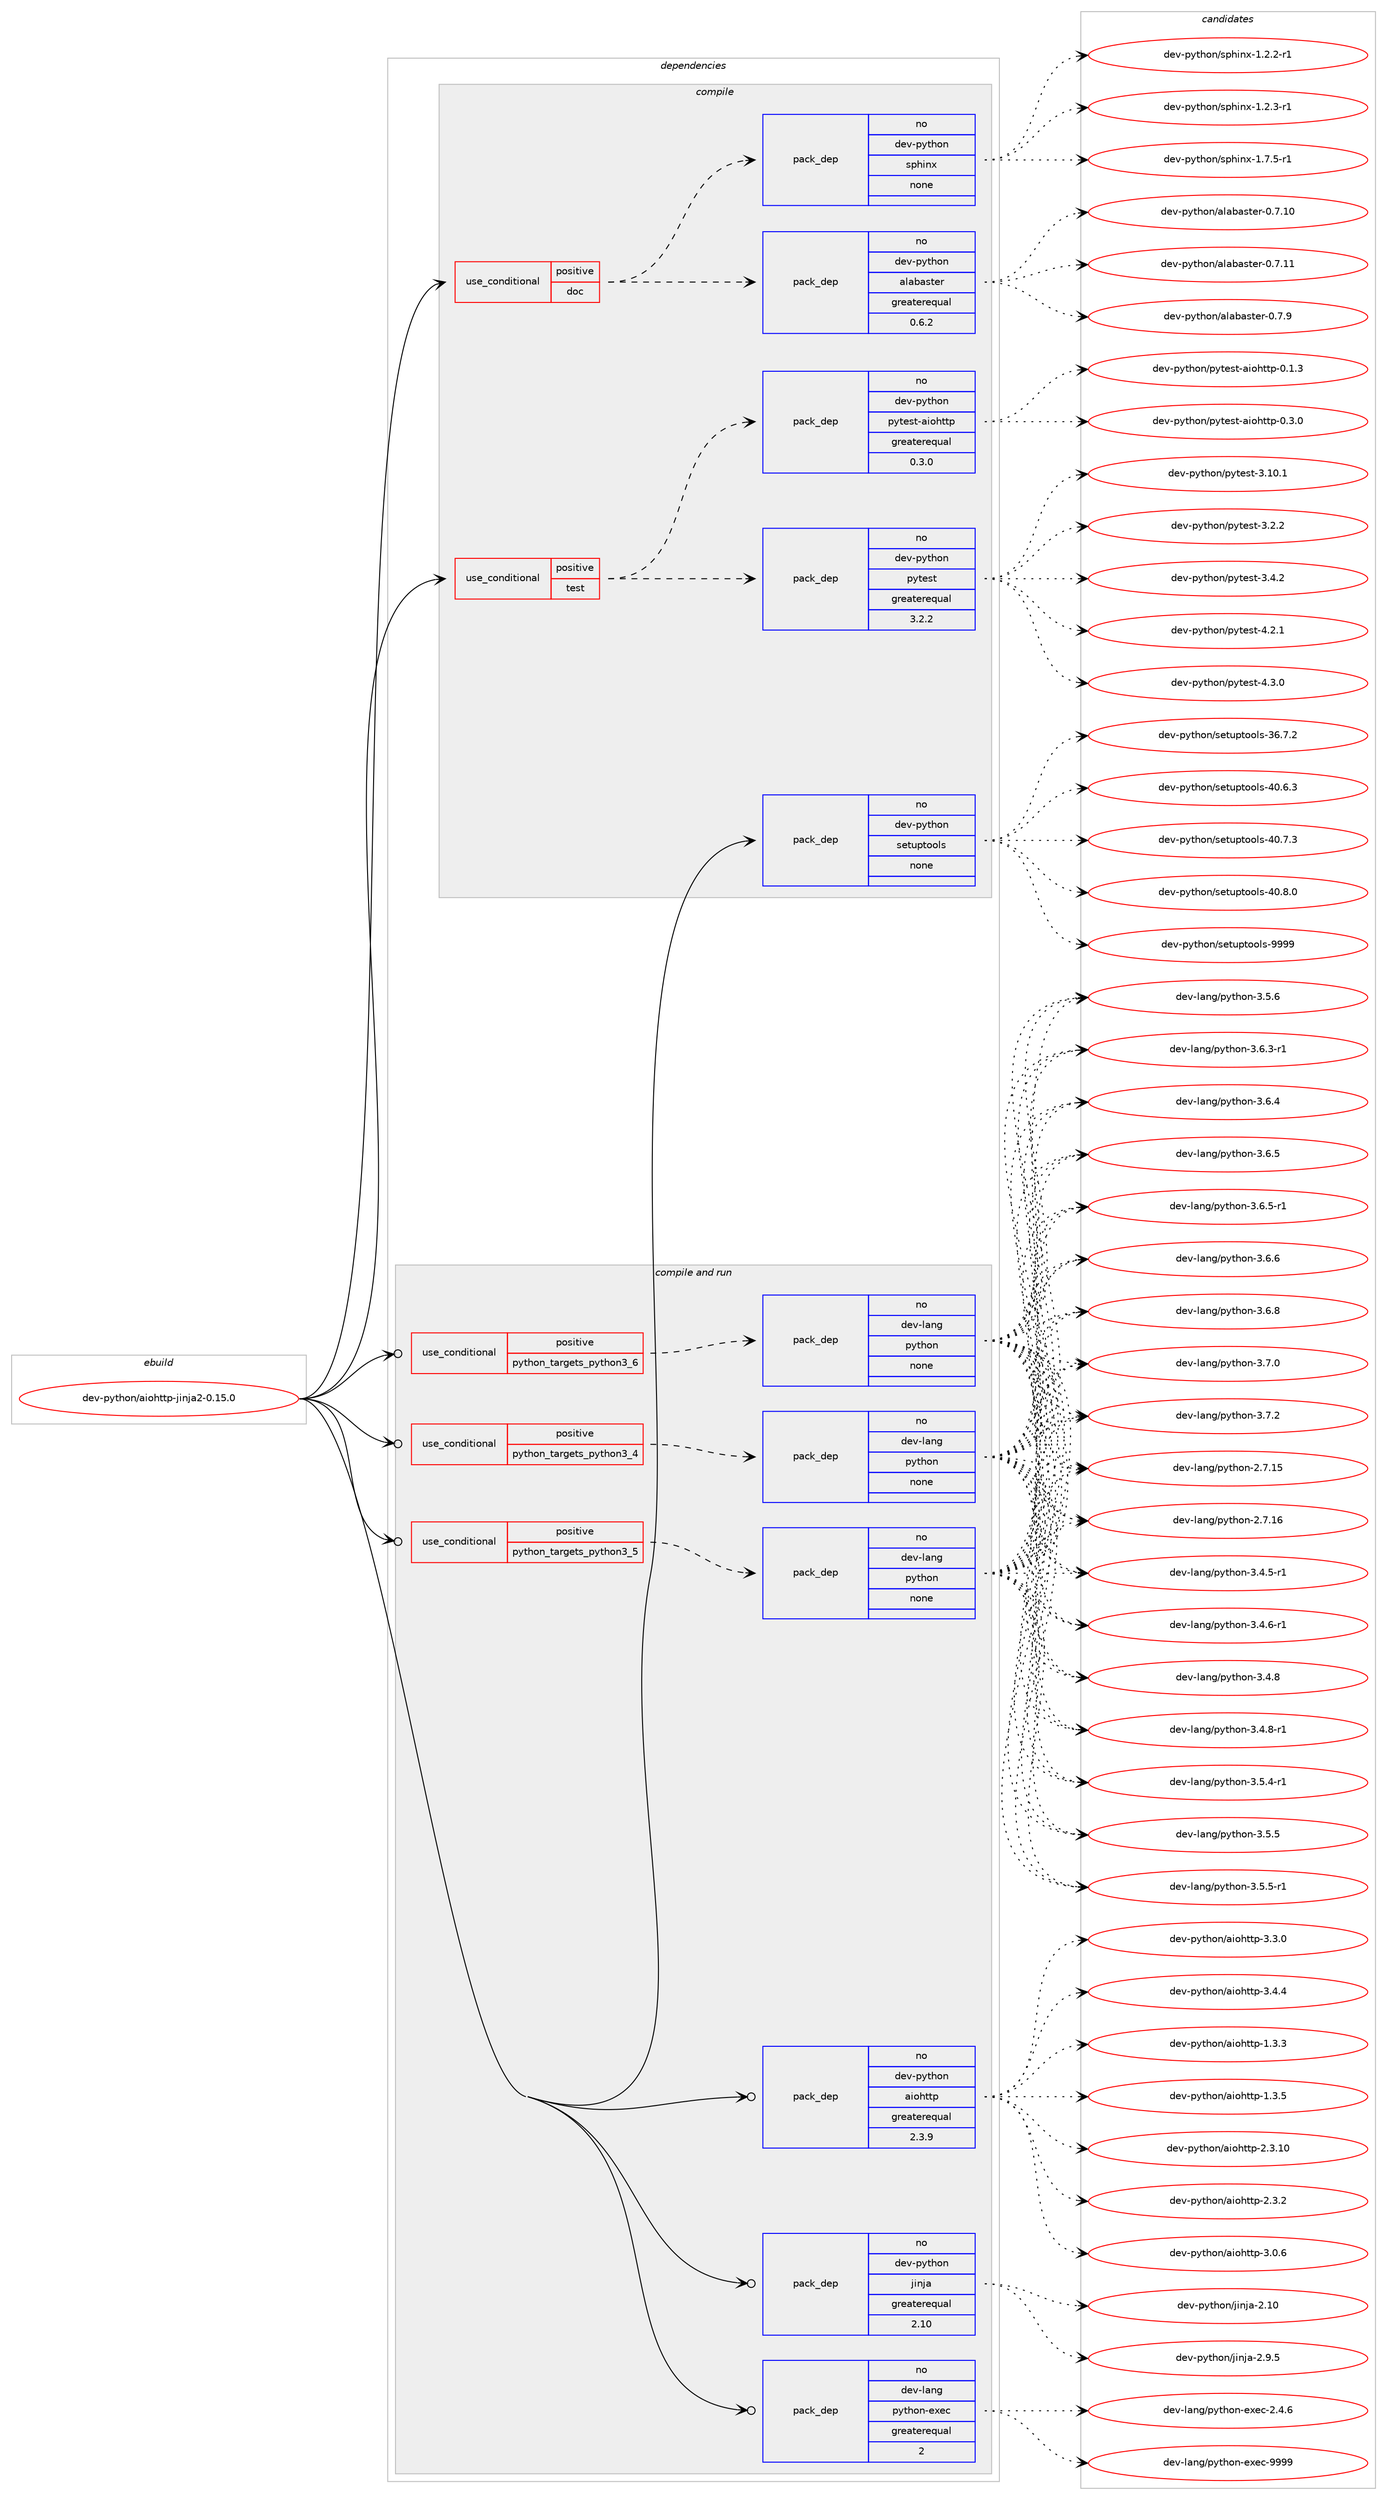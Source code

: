 digraph prolog {

# *************
# Graph options
# *************

newrank=true;
concentrate=true;
compound=true;
graph [rankdir=LR,fontname=Helvetica,fontsize=10,ranksep=1.5];#, ranksep=2.5, nodesep=0.2];
edge  [arrowhead=vee];
node  [fontname=Helvetica,fontsize=10];

# **********
# The ebuild
# **********

subgraph cluster_leftcol {
color=gray;
rank=same;
label=<<i>ebuild</i>>;
id [label="dev-python/aiohttp-jinja2-0.15.0", color=red, width=4, href="../dev-python/aiohttp-jinja2-0.15.0.svg"];
}

# ****************
# The dependencies
# ****************

subgraph cluster_midcol {
color=gray;
label=<<i>dependencies</i>>;
subgraph cluster_compile {
fillcolor="#eeeeee";
style=filled;
label=<<i>compile</i>>;
subgraph cond370647 {
dependency1397927 [label=<<TABLE BORDER="0" CELLBORDER="1" CELLSPACING="0" CELLPADDING="4"><TR><TD ROWSPAN="3" CELLPADDING="10">use_conditional</TD></TR><TR><TD>positive</TD></TR><TR><TD>doc</TD></TR></TABLE>>, shape=none, color=red];
subgraph pack1004055 {
dependency1397928 [label=<<TABLE BORDER="0" CELLBORDER="1" CELLSPACING="0" CELLPADDING="4" WIDTH="220"><TR><TD ROWSPAN="6" CELLPADDING="30">pack_dep</TD></TR><TR><TD WIDTH="110">no</TD></TR><TR><TD>dev-python</TD></TR><TR><TD>alabaster</TD></TR><TR><TD>greaterequal</TD></TR><TR><TD>0.6.2</TD></TR></TABLE>>, shape=none, color=blue];
}
dependency1397927:e -> dependency1397928:w [weight=20,style="dashed",arrowhead="vee"];
subgraph pack1004056 {
dependency1397929 [label=<<TABLE BORDER="0" CELLBORDER="1" CELLSPACING="0" CELLPADDING="4" WIDTH="220"><TR><TD ROWSPAN="6" CELLPADDING="30">pack_dep</TD></TR><TR><TD WIDTH="110">no</TD></TR><TR><TD>dev-python</TD></TR><TR><TD>sphinx</TD></TR><TR><TD>none</TD></TR><TR><TD></TD></TR></TABLE>>, shape=none, color=blue];
}
dependency1397927:e -> dependency1397929:w [weight=20,style="dashed",arrowhead="vee"];
}
id:e -> dependency1397927:w [weight=20,style="solid",arrowhead="vee"];
subgraph cond370648 {
dependency1397930 [label=<<TABLE BORDER="0" CELLBORDER="1" CELLSPACING="0" CELLPADDING="4"><TR><TD ROWSPAN="3" CELLPADDING="10">use_conditional</TD></TR><TR><TD>positive</TD></TR><TR><TD>test</TD></TR></TABLE>>, shape=none, color=red];
subgraph pack1004057 {
dependency1397931 [label=<<TABLE BORDER="0" CELLBORDER="1" CELLSPACING="0" CELLPADDING="4" WIDTH="220"><TR><TD ROWSPAN="6" CELLPADDING="30">pack_dep</TD></TR><TR><TD WIDTH="110">no</TD></TR><TR><TD>dev-python</TD></TR><TR><TD>pytest</TD></TR><TR><TD>greaterequal</TD></TR><TR><TD>3.2.2</TD></TR></TABLE>>, shape=none, color=blue];
}
dependency1397930:e -> dependency1397931:w [weight=20,style="dashed",arrowhead="vee"];
subgraph pack1004058 {
dependency1397932 [label=<<TABLE BORDER="0" CELLBORDER="1" CELLSPACING="0" CELLPADDING="4" WIDTH="220"><TR><TD ROWSPAN="6" CELLPADDING="30">pack_dep</TD></TR><TR><TD WIDTH="110">no</TD></TR><TR><TD>dev-python</TD></TR><TR><TD>pytest-aiohttp</TD></TR><TR><TD>greaterequal</TD></TR><TR><TD>0.3.0</TD></TR></TABLE>>, shape=none, color=blue];
}
dependency1397930:e -> dependency1397932:w [weight=20,style="dashed",arrowhead="vee"];
}
id:e -> dependency1397930:w [weight=20,style="solid",arrowhead="vee"];
subgraph pack1004059 {
dependency1397933 [label=<<TABLE BORDER="0" CELLBORDER="1" CELLSPACING="0" CELLPADDING="4" WIDTH="220"><TR><TD ROWSPAN="6" CELLPADDING="30">pack_dep</TD></TR><TR><TD WIDTH="110">no</TD></TR><TR><TD>dev-python</TD></TR><TR><TD>setuptools</TD></TR><TR><TD>none</TD></TR><TR><TD></TD></TR></TABLE>>, shape=none, color=blue];
}
id:e -> dependency1397933:w [weight=20,style="solid",arrowhead="vee"];
}
subgraph cluster_compileandrun {
fillcolor="#eeeeee";
style=filled;
label=<<i>compile and run</i>>;
subgraph cond370649 {
dependency1397934 [label=<<TABLE BORDER="0" CELLBORDER="1" CELLSPACING="0" CELLPADDING="4"><TR><TD ROWSPAN="3" CELLPADDING="10">use_conditional</TD></TR><TR><TD>positive</TD></TR><TR><TD>python_targets_python3_4</TD></TR></TABLE>>, shape=none, color=red];
subgraph pack1004060 {
dependency1397935 [label=<<TABLE BORDER="0" CELLBORDER="1" CELLSPACING="0" CELLPADDING="4" WIDTH="220"><TR><TD ROWSPAN="6" CELLPADDING="30">pack_dep</TD></TR><TR><TD WIDTH="110">no</TD></TR><TR><TD>dev-lang</TD></TR><TR><TD>python</TD></TR><TR><TD>none</TD></TR><TR><TD></TD></TR></TABLE>>, shape=none, color=blue];
}
dependency1397934:e -> dependency1397935:w [weight=20,style="dashed",arrowhead="vee"];
}
id:e -> dependency1397934:w [weight=20,style="solid",arrowhead="odotvee"];
subgraph cond370650 {
dependency1397936 [label=<<TABLE BORDER="0" CELLBORDER="1" CELLSPACING="0" CELLPADDING="4"><TR><TD ROWSPAN="3" CELLPADDING="10">use_conditional</TD></TR><TR><TD>positive</TD></TR><TR><TD>python_targets_python3_5</TD></TR></TABLE>>, shape=none, color=red];
subgraph pack1004061 {
dependency1397937 [label=<<TABLE BORDER="0" CELLBORDER="1" CELLSPACING="0" CELLPADDING="4" WIDTH="220"><TR><TD ROWSPAN="6" CELLPADDING="30">pack_dep</TD></TR><TR><TD WIDTH="110">no</TD></TR><TR><TD>dev-lang</TD></TR><TR><TD>python</TD></TR><TR><TD>none</TD></TR><TR><TD></TD></TR></TABLE>>, shape=none, color=blue];
}
dependency1397936:e -> dependency1397937:w [weight=20,style="dashed",arrowhead="vee"];
}
id:e -> dependency1397936:w [weight=20,style="solid",arrowhead="odotvee"];
subgraph cond370651 {
dependency1397938 [label=<<TABLE BORDER="0" CELLBORDER="1" CELLSPACING="0" CELLPADDING="4"><TR><TD ROWSPAN="3" CELLPADDING="10">use_conditional</TD></TR><TR><TD>positive</TD></TR><TR><TD>python_targets_python3_6</TD></TR></TABLE>>, shape=none, color=red];
subgraph pack1004062 {
dependency1397939 [label=<<TABLE BORDER="0" CELLBORDER="1" CELLSPACING="0" CELLPADDING="4" WIDTH="220"><TR><TD ROWSPAN="6" CELLPADDING="30">pack_dep</TD></TR><TR><TD WIDTH="110">no</TD></TR><TR><TD>dev-lang</TD></TR><TR><TD>python</TD></TR><TR><TD>none</TD></TR><TR><TD></TD></TR></TABLE>>, shape=none, color=blue];
}
dependency1397938:e -> dependency1397939:w [weight=20,style="dashed",arrowhead="vee"];
}
id:e -> dependency1397938:w [weight=20,style="solid",arrowhead="odotvee"];
subgraph pack1004063 {
dependency1397940 [label=<<TABLE BORDER="0" CELLBORDER="1" CELLSPACING="0" CELLPADDING="4" WIDTH="220"><TR><TD ROWSPAN="6" CELLPADDING="30">pack_dep</TD></TR><TR><TD WIDTH="110">no</TD></TR><TR><TD>dev-lang</TD></TR><TR><TD>python-exec</TD></TR><TR><TD>greaterequal</TD></TR><TR><TD>2</TD></TR></TABLE>>, shape=none, color=blue];
}
id:e -> dependency1397940:w [weight=20,style="solid",arrowhead="odotvee"];
subgraph pack1004064 {
dependency1397941 [label=<<TABLE BORDER="0" CELLBORDER="1" CELLSPACING="0" CELLPADDING="4" WIDTH="220"><TR><TD ROWSPAN="6" CELLPADDING="30">pack_dep</TD></TR><TR><TD WIDTH="110">no</TD></TR><TR><TD>dev-python</TD></TR><TR><TD>aiohttp</TD></TR><TR><TD>greaterequal</TD></TR><TR><TD>2.3.9</TD></TR></TABLE>>, shape=none, color=blue];
}
id:e -> dependency1397941:w [weight=20,style="solid",arrowhead="odotvee"];
subgraph pack1004065 {
dependency1397942 [label=<<TABLE BORDER="0" CELLBORDER="1" CELLSPACING="0" CELLPADDING="4" WIDTH="220"><TR><TD ROWSPAN="6" CELLPADDING="30">pack_dep</TD></TR><TR><TD WIDTH="110">no</TD></TR><TR><TD>dev-python</TD></TR><TR><TD>jinja</TD></TR><TR><TD>greaterequal</TD></TR><TR><TD>2.10</TD></TR></TABLE>>, shape=none, color=blue];
}
id:e -> dependency1397942:w [weight=20,style="solid",arrowhead="odotvee"];
}
subgraph cluster_run {
fillcolor="#eeeeee";
style=filled;
label=<<i>run</i>>;
}
}

# **************
# The candidates
# **************

subgraph cluster_choices {
rank=same;
color=gray;
label=<<i>candidates</i>>;

subgraph choice1004055 {
color=black;
nodesep=1;
choice10010111845112121116104111110479710897989711511610111445484655464948 [label="dev-python/alabaster-0.7.10", color=red, width=4,href="../dev-python/alabaster-0.7.10.svg"];
choice10010111845112121116104111110479710897989711511610111445484655464949 [label="dev-python/alabaster-0.7.11", color=red, width=4,href="../dev-python/alabaster-0.7.11.svg"];
choice100101118451121211161041111104797108979897115116101114454846554657 [label="dev-python/alabaster-0.7.9", color=red, width=4,href="../dev-python/alabaster-0.7.9.svg"];
dependency1397928:e -> choice10010111845112121116104111110479710897989711511610111445484655464948:w [style=dotted,weight="100"];
dependency1397928:e -> choice10010111845112121116104111110479710897989711511610111445484655464949:w [style=dotted,weight="100"];
dependency1397928:e -> choice100101118451121211161041111104797108979897115116101114454846554657:w [style=dotted,weight="100"];
}
subgraph choice1004056 {
color=black;
nodesep=1;
choice10010111845112121116104111110471151121041051101204549465046504511449 [label="dev-python/sphinx-1.2.2-r1", color=red, width=4,href="../dev-python/sphinx-1.2.2-r1.svg"];
choice10010111845112121116104111110471151121041051101204549465046514511449 [label="dev-python/sphinx-1.2.3-r1", color=red, width=4,href="../dev-python/sphinx-1.2.3-r1.svg"];
choice10010111845112121116104111110471151121041051101204549465546534511449 [label="dev-python/sphinx-1.7.5-r1", color=red, width=4,href="../dev-python/sphinx-1.7.5-r1.svg"];
dependency1397929:e -> choice10010111845112121116104111110471151121041051101204549465046504511449:w [style=dotted,weight="100"];
dependency1397929:e -> choice10010111845112121116104111110471151121041051101204549465046514511449:w [style=dotted,weight="100"];
dependency1397929:e -> choice10010111845112121116104111110471151121041051101204549465546534511449:w [style=dotted,weight="100"];
}
subgraph choice1004057 {
color=black;
nodesep=1;
choice100101118451121211161041111104711212111610111511645514649484649 [label="dev-python/pytest-3.10.1", color=red, width=4,href="../dev-python/pytest-3.10.1.svg"];
choice1001011184511212111610411111047112121116101115116455146504650 [label="dev-python/pytest-3.2.2", color=red, width=4,href="../dev-python/pytest-3.2.2.svg"];
choice1001011184511212111610411111047112121116101115116455146524650 [label="dev-python/pytest-3.4.2", color=red, width=4,href="../dev-python/pytest-3.4.2.svg"];
choice1001011184511212111610411111047112121116101115116455246504649 [label="dev-python/pytest-4.2.1", color=red, width=4,href="../dev-python/pytest-4.2.1.svg"];
choice1001011184511212111610411111047112121116101115116455246514648 [label="dev-python/pytest-4.3.0", color=red, width=4,href="../dev-python/pytest-4.3.0.svg"];
dependency1397931:e -> choice100101118451121211161041111104711212111610111511645514649484649:w [style=dotted,weight="100"];
dependency1397931:e -> choice1001011184511212111610411111047112121116101115116455146504650:w [style=dotted,weight="100"];
dependency1397931:e -> choice1001011184511212111610411111047112121116101115116455146524650:w [style=dotted,weight="100"];
dependency1397931:e -> choice1001011184511212111610411111047112121116101115116455246504649:w [style=dotted,weight="100"];
dependency1397931:e -> choice1001011184511212111610411111047112121116101115116455246514648:w [style=dotted,weight="100"];
}
subgraph choice1004058 {
color=black;
nodesep=1;
choice10010111845112121116104111110471121211161011151164597105111104116116112454846494651 [label="dev-python/pytest-aiohttp-0.1.3", color=red, width=4,href="../dev-python/pytest-aiohttp-0.1.3.svg"];
choice10010111845112121116104111110471121211161011151164597105111104116116112454846514648 [label="dev-python/pytest-aiohttp-0.3.0", color=red, width=4,href="../dev-python/pytest-aiohttp-0.3.0.svg"];
dependency1397932:e -> choice10010111845112121116104111110471121211161011151164597105111104116116112454846494651:w [style=dotted,weight="100"];
dependency1397932:e -> choice10010111845112121116104111110471121211161011151164597105111104116116112454846514648:w [style=dotted,weight="100"];
}
subgraph choice1004059 {
color=black;
nodesep=1;
choice100101118451121211161041111104711510111611711211611111110811545515446554650 [label="dev-python/setuptools-36.7.2", color=red, width=4,href="../dev-python/setuptools-36.7.2.svg"];
choice100101118451121211161041111104711510111611711211611111110811545524846544651 [label="dev-python/setuptools-40.6.3", color=red, width=4,href="../dev-python/setuptools-40.6.3.svg"];
choice100101118451121211161041111104711510111611711211611111110811545524846554651 [label="dev-python/setuptools-40.7.3", color=red, width=4,href="../dev-python/setuptools-40.7.3.svg"];
choice100101118451121211161041111104711510111611711211611111110811545524846564648 [label="dev-python/setuptools-40.8.0", color=red, width=4,href="../dev-python/setuptools-40.8.0.svg"];
choice10010111845112121116104111110471151011161171121161111111081154557575757 [label="dev-python/setuptools-9999", color=red, width=4,href="../dev-python/setuptools-9999.svg"];
dependency1397933:e -> choice100101118451121211161041111104711510111611711211611111110811545515446554650:w [style=dotted,weight="100"];
dependency1397933:e -> choice100101118451121211161041111104711510111611711211611111110811545524846544651:w [style=dotted,weight="100"];
dependency1397933:e -> choice100101118451121211161041111104711510111611711211611111110811545524846554651:w [style=dotted,weight="100"];
dependency1397933:e -> choice100101118451121211161041111104711510111611711211611111110811545524846564648:w [style=dotted,weight="100"];
dependency1397933:e -> choice10010111845112121116104111110471151011161171121161111111081154557575757:w [style=dotted,weight="100"];
}
subgraph choice1004060 {
color=black;
nodesep=1;
choice10010111845108971101034711212111610411111045504655464953 [label="dev-lang/python-2.7.15", color=red, width=4,href="../dev-lang/python-2.7.15.svg"];
choice10010111845108971101034711212111610411111045504655464954 [label="dev-lang/python-2.7.16", color=red, width=4,href="../dev-lang/python-2.7.16.svg"];
choice1001011184510897110103471121211161041111104551465246534511449 [label="dev-lang/python-3.4.5-r1", color=red, width=4,href="../dev-lang/python-3.4.5-r1.svg"];
choice1001011184510897110103471121211161041111104551465246544511449 [label="dev-lang/python-3.4.6-r1", color=red, width=4,href="../dev-lang/python-3.4.6-r1.svg"];
choice100101118451089711010347112121116104111110455146524656 [label="dev-lang/python-3.4.8", color=red, width=4,href="../dev-lang/python-3.4.8.svg"];
choice1001011184510897110103471121211161041111104551465246564511449 [label="dev-lang/python-3.4.8-r1", color=red, width=4,href="../dev-lang/python-3.4.8-r1.svg"];
choice1001011184510897110103471121211161041111104551465346524511449 [label="dev-lang/python-3.5.4-r1", color=red, width=4,href="../dev-lang/python-3.5.4-r1.svg"];
choice100101118451089711010347112121116104111110455146534653 [label="dev-lang/python-3.5.5", color=red, width=4,href="../dev-lang/python-3.5.5.svg"];
choice1001011184510897110103471121211161041111104551465346534511449 [label="dev-lang/python-3.5.5-r1", color=red, width=4,href="../dev-lang/python-3.5.5-r1.svg"];
choice100101118451089711010347112121116104111110455146534654 [label="dev-lang/python-3.5.6", color=red, width=4,href="../dev-lang/python-3.5.6.svg"];
choice1001011184510897110103471121211161041111104551465446514511449 [label="dev-lang/python-3.6.3-r1", color=red, width=4,href="../dev-lang/python-3.6.3-r1.svg"];
choice100101118451089711010347112121116104111110455146544652 [label="dev-lang/python-3.6.4", color=red, width=4,href="../dev-lang/python-3.6.4.svg"];
choice100101118451089711010347112121116104111110455146544653 [label="dev-lang/python-3.6.5", color=red, width=4,href="../dev-lang/python-3.6.5.svg"];
choice1001011184510897110103471121211161041111104551465446534511449 [label="dev-lang/python-3.6.5-r1", color=red, width=4,href="../dev-lang/python-3.6.5-r1.svg"];
choice100101118451089711010347112121116104111110455146544654 [label="dev-lang/python-3.6.6", color=red, width=4,href="../dev-lang/python-3.6.6.svg"];
choice100101118451089711010347112121116104111110455146544656 [label="dev-lang/python-3.6.8", color=red, width=4,href="../dev-lang/python-3.6.8.svg"];
choice100101118451089711010347112121116104111110455146554648 [label="dev-lang/python-3.7.0", color=red, width=4,href="../dev-lang/python-3.7.0.svg"];
choice100101118451089711010347112121116104111110455146554650 [label="dev-lang/python-3.7.2", color=red, width=4,href="../dev-lang/python-3.7.2.svg"];
dependency1397935:e -> choice10010111845108971101034711212111610411111045504655464953:w [style=dotted,weight="100"];
dependency1397935:e -> choice10010111845108971101034711212111610411111045504655464954:w [style=dotted,weight="100"];
dependency1397935:e -> choice1001011184510897110103471121211161041111104551465246534511449:w [style=dotted,weight="100"];
dependency1397935:e -> choice1001011184510897110103471121211161041111104551465246544511449:w [style=dotted,weight="100"];
dependency1397935:e -> choice100101118451089711010347112121116104111110455146524656:w [style=dotted,weight="100"];
dependency1397935:e -> choice1001011184510897110103471121211161041111104551465246564511449:w [style=dotted,weight="100"];
dependency1397935:e -> choice1001011184510897110103471121211161041111104551465346524511449:w [style=dotted,weight="100"];
dependency1397935:e -> choice100101118451089711010347112121116104111110455146534653:w [style=dotted,weight="100"];
dependency1397935:e -> choice1001011184510897110103471121211161041111104551465346534511449:w [style=dotted,weight="100"];
dependency1397935:e -> choice100101118451089711010347112121116104111110455146534654:w [style=dotted,weight="100"];
dependency1397935:e -> choice1001011184510897110103471121211161041111104551465446514511449:w [style=dotted,weight="100"];
dependency1397935:e -> choice100101118451089711010347112121116104111110455146544652:w [style=dotted,weight="100"];
dependency1397935:e -> choice100101118451089711010347112121116104111110455146544653:w [style=dotted,weight="100"];
dependency1397935:e -> choice1001011184510897110103471121211161041111104551465446534511449:w [style=dotted,weight="100"];
dependency1397935:e -> choice100101118451089711010347112121116104111110455146544654:w [style=dotted,weight="100"];
dependency1397935:e -> choice100101118451089711010347112121116104111110455146544656:w [style=dotted,weight="100"];
dependency1397935:e -> choice100101118451089711010347112121116104111110455146554648:w [style=dotted,weight="100"];
dependency1397935:e -> choice100101118451089711010347112121116104111110455146554650:w [style=dotted,weight="100"];
}
subgraph choice1004061 {
color=black;
nodesep=1;
choice10010111845108971101034711212111610411111045504655464953 [label="dev-lang/python-2.7.15", color=red, width=4,href="../dev-lang/python-2.7.15.svg"];
choice10010111845108971101034711212111610411111045504655464954 [label="dev-lang/python-2.7.16", color=red, width=4,href="../dev-lang/python-2.7.16.svg"];
choice1001011184510897110103471121211161041111104551465246534511449 [label="dev-lang/python-3.4.5-r1", color=red, width=4,href="../dev-lang/python-3.4.5-r1.svg"];
choice1001011184510897110103471121211161041111104551465246544511449 [label="dev-lang/python-3.4.6-r1", color=red, width=4,href="../dev-lang/python-3.4.6-r1.svg"];
choice100101118451089711010347112121116104111110455146524656 [label="dev-lang/python-3.4.8", color=red, width=4,href="../dev-lang/python-3.4.8.svg"];
choice1001011184510897110103471121211161041111104551465246564511449 [label="dev-lang/python-3.4.8-r1", color=red, width=4,href="../dev-lang/python-3.4.8-r1.svg"];
choice1001011184510897110103471121211161041111104551465346524511449 [label="dev-lang/python-3.5.4-r1", color=red, width=4,href="../dev-lang/python-3.5.4-r1.svg"];
choice100101118451089711010347112121116104111110455146534653 [label="dev-lang/python-3.5.5", color=red, width=4,href="../dev-lang/python-3.5.5.svg"];
choice1001011184510897110103471121211161041111104551465346534511449 [label="dev-lang/python-3.5.5-r1", color=red, width=4,href="../dev-lang/python-3.5.5-r1.svg"];
choice100101118451089711010347112121116104111110455146534654 [label="dev-lang/python-3.5.6", color=red, width=4,href="../dev-lang/python-3.5.6.svg"];
choice1001011184510897110103471121211161041111104551465446514511449 [label="dev-lang/python-3.6.3-r1", color=red, width=4,href="../dev-lang/python-3.6.3-r1.svg"];
choice100101118451089711010347112121116104111110455146544652 [label="dev-lang/python-3.6.4", color=red, width=4,href="../dev-lang/python-3.6.4.svg"];
choice100101118451089711010347112121116104111110455146544653 [label="dev-lang/python-3.6.5", color=red, width=4,href="../dev-lang/python-3.6.5.svg"];
choice1001011184510897110103471121211161041111104551465446534511449 [label="dev-lang/python-3.6.5-r1", color=red, width=4,href="../dev-lang/python-3.6.5-r1.svg"];
choice100101118451089711010347112121116104111110455146544654 [label="dev-lang/python-3.6.6", color=red, width=4,href="../dev-lang/python-3.6.6.svg"];
choice100101118451089711010347112121116104111110455146544656 [label="dev-lang/python-3.6.8", color=red, width=4,href="../dev-lang/python-3.6.8.svg"];
choice100101118451089711010347112121116104111110455146554648 [label="dev-lang/python-3.7.0", color=red, width=4,href="../dev-lang/python-3.7.0.svg"];
choice100101118451089711010347112121116104111110455146554650 [label="dev-lang/python-3.7.2", color=red, width=4,href="../dev-lang/python-3.7.2.svg"];
dependency1397937:e -> choice10010111845108971101034711212111610411111045504655464953:w [style=dotted,weight="100"];
dependency1397937:e -> choice10010111845108971101034711212111610411111045504655464954:w [style=dotted,weight="100"];
dependency1397937:e -> choice1001011184510897110103471121211161041111104551465246534511449:w [style=dotted,weight="100"];
dependency1397937:e -> choice1001011184510897110103471121211161041111104551465246544511449:w [style=dotted,weight="100"];
dependency1397937:e -> choice100101118451089711010347112121116104111110455146524656:w [style=dotted,weight="100"];
dependency1397937:e -> choice1001011184510897110103471121211161041111104551465246564511449:w [style=dotted,weight="100"];
dependency1397937:e -> choice1001011184510897110103471121211161041111104551465346524511449:w [style=dotted,weight="100"];
dependency1397937:e -> choice100101118451089711010347112121116104111110455146534653:w [style=dotted,weight="100"];
dependency1397937:e -> choice1001011184510897110103471121211161041111104551465346534511449:w [style=dotted,weight="100"];
dependency1397937:e -> choice100101118451089711010347112121116104111110455146534654:w [style=dotted,weight="100"];
dependency1397937:e -> choice1001011184510897110103471121211161041111104551465446514511449:w [style=dotted,weight="100"];
dependency1397937:e -> choice100101118451089711010347112121116104111110455146544652:w [style=dotted,weight="100"];
dependency1397937:e -> choice100101118451089711010347112121116104111110455146544653:w [style=dotted,weight="100"];
dependency1397937:e -> choice1001011184510897110103471121211161041111104551465446534511449:w [style=dotted,weight="100"];
dependency1397937:e -> choice100101118451089711010347112121116104111110455146544654:w [style=dotted,weight="100"];
dependency1397937:e -> choice100101118451089711010347112121116104111110455146544656:w [style=dotted,weight="100"];
dependency1397937:e -> choice100101118451089711010347112121116104111110455146554648:w [style=dotted,weight="100"];
dependency1397937:e -> choice100101118451089711010347112121116104111110455146554650:w [style=dotted,weight="100"];
}
subgraph choice1004062 {
color=black;
nodesep=1;
choice10010111845108971101034711212111610411111045504655464953 [label="dev-lang/python-2.7.15", color=red, width=4,href="../dev-lang/python-2.7.15.svg"];
choice10010111845108971101034711212111610411111045504655464954 [label="dev-lang/python-2.7.16", color=red, width=4,href="../dev-lang/python-2.7.16.svg"];
choice1001011184510897110103471121211161041111104551465246534511449 [label="dev-lang/python-3.4.5-r1", color=red, width=4,href="../dev-lang/python-3.4.5-r1.svg"];
choice1001011184510897110103471121211161041111104551465246544511449 [label="dev-lang/python-3.4.6-r1", color=red, width=4,href="../dev-lang/python-3.4.6-r1.svg"];
choice100101118451089711010347112121116104111110455146524656 [label="dev-lang/python-3.4.8", color=red, width=4,href="../dev-lang/python-3.4.8.svg"];
choice1001011184510897110103471121211161041111104551465246564511449 [label="dev-lang/python-3.4.8-r1", color=red, width=4,href="../dev-lang/python-3.4.8-r1.svg"];
choice1001011184510897110103471121211161041111104551465346524511449 [label="dev-lang/python-3.5.4-r1", color=red, width=4,href="../dev-lang/python-3.5.4-r1.svg"];
choice100101118451089711010347112121116104111110455146534653 [label="dev-lang/python-3.5.5", color=red, width=4,href="../dev-lang/python-3.5.5.svg"];
choice1001011184510897110103471121211161041111104551465346534511449 [label="dev-lang/python-3.5.5-r1", color=red, width=4,href="../dev-lang/python-3.5.5-r1.svg"];
choice100101118451089711010347112121116104111110455146534654 [label="dev-lang/python-3.5.6", color=red, width=4,href="../dev-lang/python-3.5.6.svg"];
choice1001011184510897110103471121211161041111104551465446514511449 [label="dev-lang/python-3.6.3-r1", color=red, width=4,href="../dev-lang/python-3.6.3-r1.svg"];
choice100101118451089711010347112121116104111110455146544652 [label="dev-lang/python-3.6.4", color=red, width=4,href="../dev-lang/python-3.6.4.svg"];
choice100101118451089711010347112121116104111110455146544653 [label="dev-lang/python-3.6.5", color=red, width=4,href="../dev-lang/python-3.6.5.svg"];
choice1001011184510897110103471121211161041111104551465446534511449 [label="dev-lang/python-3.6.5-r1", color=red, width=4,href="../dev-lang/python-3.6.5-r1.svg"];
choice100101118451089711010347112121116104111110455146544654 [label="dev-lang/python-3.6.6", color=red, width=4,href="../dev-lang/python-3.6.6.svg"];
choice100101118451089711010347112121116104111110455146544656 [label="dev-lang/python-3.6.8", color=red, width=4,href="../dev-lang/python-3.6.8.svg"];
choice100101118451089711010347112121116104111110455146554648 [label="dev-lang/python-3.7.0", color=red, width=4,href="../dev-lang/python-3.7.0.svg"];
choice100101118451089711010347112121116104111110455146554650 [label="dev-lang/python-3.7.2", color=red, width=4,href="../dev-lang/python-3.7.2.svg"];
dependency1397939:e -> choice10010111845108971101034711212111610411111045504655464953:w [style=dotted,weight="100"];
dependency1397939:e -> choice10010111845108971101034711212111610411111045504655464954:w [style=dotted,weight="100"];
dependency1397939:e -> choice1001011184510897110103471121211161041111104551465246534511449:w [style=dotted,weight="100"];
dependency1397939:e -> choice1001011184510897110103471121211161041111104551465246544511449:w [style=dotted,weight="100"];
dependency1397939:e -> choice100101118451089711010347112121116104111110455146524656:w [style=dotted,weight="100"];
dependency1397939:e -> choice1001011184510897110103471121211161041111104551465246564511449:w [style=dotted,weight="100"];
dependency1397939:e -> choice1001011184510897110103471121211161041111104551465346524511449:w [style=dotted,weight="100"];
dependency1397939:e -> choice100101118451089711010347112121116104111110455146534653:w [style=dotted,weight="100"];
dependency1397939:e -> choice1001011184510897110103471121211161041111104551465346534511449:w [style=dotted,weight="100"];
dependency1397939:e -> choice100101118451089711010347112121116104111110455146534654:w [style=dotted,weight="100"];
dependency1397939:e -> choice1001011184510897110103471121211161041111104551465446514511449:w [style=dotted,weight="100"];
dependency1397939:e -> choice100101118451089711010347112121116104111110455146544652:w [style=dotted,weight="100"];
dependency1397939:e -> choice100101118451089711010347112121116104111110455146544653:w [style=dotted,weight="100"];
dependency1397939:e -> choice1001011184510897110103471121211161041111104551465446534511449:w [style=dotted,weight="100"];
dependency1397939:e -> choice100101118451089711010347112121116104111110455146544654:w [style=dotted,weight="100"];
dependency1397939:e -> choice100101118451089711010347112121116104111110455146544656:w [style=dotted,weight="100"];
dependency1397939:e -> choice100101118451089711010347112121116104111110455146554648:w [style=dotted,weight="100"];
dependency1397939:e -> choice100101118451089711010347112121116104111110455146554650:w [style=dotted,weight="100"];
}
subgraph choice1004063 {
color=black;
nodesep=1;
choice1001011184510897110103471121211161041111104510112010199455046524654 [label="dev-lang/python-exec-2.4.6", color=red, width=4,href="../dev-lang/python-exec-2.4.6.svg"];
choice10010111845108971101034711212111610411111045101120101994557575757 [label="dev-lang/python-exec-9999", color=red, width=4,href="../dev-lang/python-exec-9999.svg"];
dependency1397940:e -> choice1001011184510897110103471121211161041111104510112010199455046524654:w [style=dotted,weight="100"];
dependency1397940:e -> choice10010111845108971101034711212111610411111045101120101994557575757:w [style=dotted,weight="100"];
}
subgraph choice1004064 {
color=black;
nodesep=1;
choice100101118451121211161041111104797105111104116116112454946514651 [label="dev-python/aiohttp-1.3.3", color=red, width=4,href="../dev-python/aiohttp-1.3.3.svg"];
choice100101118451121211161041111104797105111104116116112454946514653 [label="dev-python/aiohttp-1.3.5", color=red, width=4,href="../dev-python/aiohttp-1.3.5.svg"];
choice10010111845112121116104111110479710511110411611611245504651464948 [label="dev-python/aiohttp-2.3.10", color=red, width=4,href="../dev-python/aiohttp-2.3.10.svg"];
choice100101118451121211161041111104797105111104116116112455046514650 [label="dev-python/aiohttp-2.3.2", color=red, width=4,href="../dev-python/aiohttp-2.3.2.svg"];
choice100101118451121211161041111104797105111104116116112455146484654 [label="dev-python/aiohttp-3.0.6", color=red, width=4,href="../dev-python/aiohttp-3.0.6.svg"];
choice100101118451121211161041111104797105111104116116112455146514648 [label="dev-python/aiohttp-3.3.0", color=red, width=4,href="../dev-python/aiohttp-3.3.0.svg"];
choice100101118451121211161041111104797105111104116116112455146524652 [label="dev-python/aiohttp-3.4.4", color=red, width=4,href="../dev-python/aiohttp-3.4.4.svg"];
dependency1397941:e -> choice100101118451121211161041111104797105111104116116112454946514651:w [style=dotted,weight="100"];
dependency1397941:e -> choice100101118451121211161041111104797105111104116116112454946514653:w [style=dotted,weight="100"];
dependency1397941:e -> choice10010111845112121116104111110479710511110411611611245504651464948:w [style=dotted,weight="100"];
dependency1397941:e -> choice100101118451121211161041111104797105111104116116112455046514650:w [style=dotted,weight="100"];
dependency1397941:e -> choice100101118451121211161041111104797105111104116116112455146484654:w [style=dotted,weight="100"];
dependency1397941:e -> choice100101118451121211161041111104797105111104116116112455146514648:w [style=dotted,weight="100"];
dependency1397941:e -> choice100101118451121211161041111104797105111104116116112455146524652:w [style=dotted,weight="100"];
}
subgraph choice1004065 {
color=black;
nodesep=1;
choice1001011184511212111610411111047106105110106974550464948 [label="dev-python/jinja-2.10", color=red, width=4,href="../dev-python/jinja-2.10.svg"];
choice100101118451121211161041111104710610511010697455046574653 [label="dev-python/jinja-2.9.5", color=red, width=4,href="../dev-python/jinja-2.9.5.svg"];
dependency1397942:e -> choice1001011184511212111610411111047106105110106974550464948:w [style=dotted,weight="100"];
dependency1397942:e -> choice100101118451121211161041111104710610511010697455046574653:w [style=dotted,weight="100"];
}
}

}
